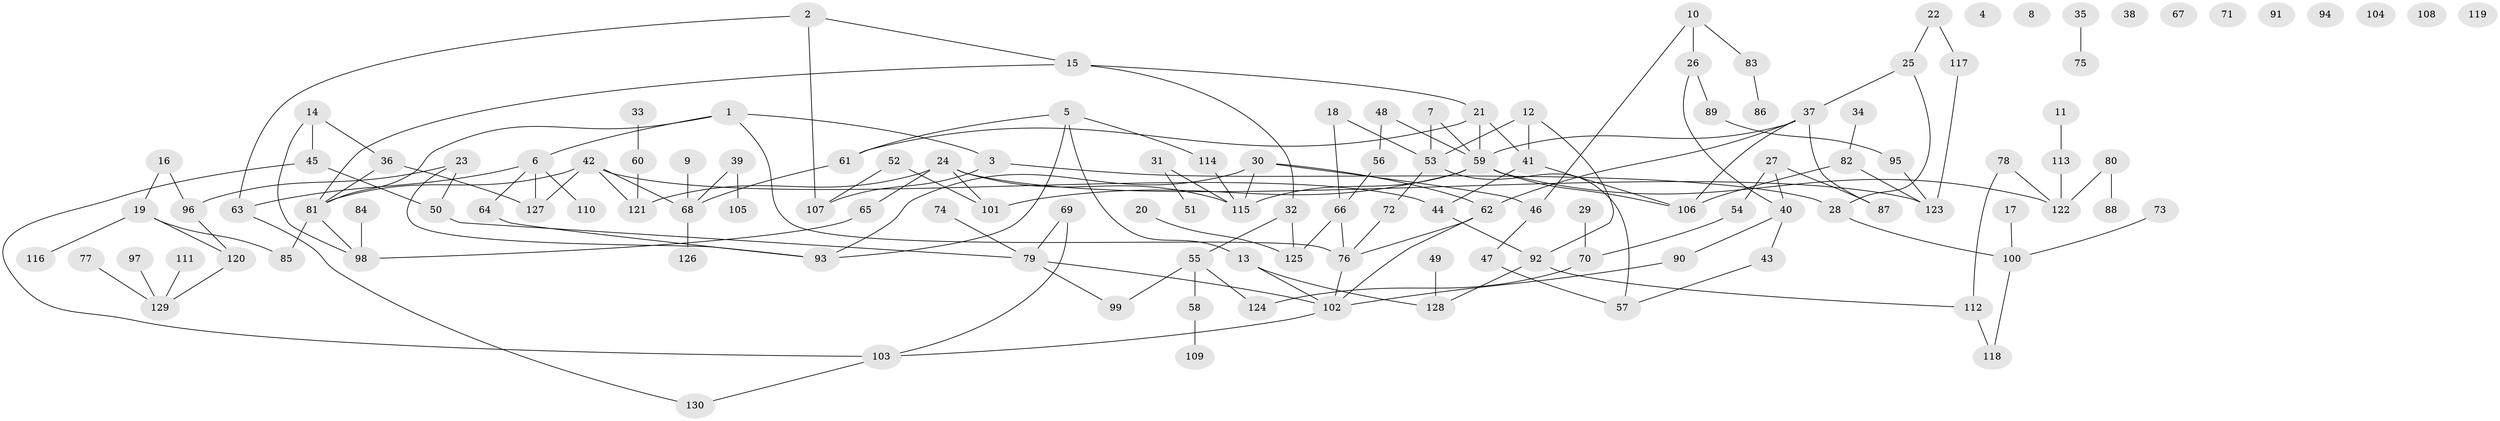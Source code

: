 // Generated by graph-tools (version 1.1) at 2025/00/03/09/25 03:00:45]
// undirected, 130 vertices, 164 edges
graph export_dot {
graph [start="1"]
  node [color=gray90,style=filled];
  1;
  2;
  3;
  4;
  5;
  6;
  7;
  8;
  9;
  10;
  11;
  12;
  13;
  14;
  15;
  16;
  17;
  18;
  19;
  20;
  21;
  22;
  23;
  24;
  25;
  26;
  27;
  28;
  29;
  30;
  31;
  32;
  33;
  34;
  35;
  36;
  37;
  38;
  39;
  40;
  41;
  42;
  43;
  44;
  45;
  46;
  47;
  48;
  49;
  50;
  51;
  52;
  53;
  54;
  55;
  56;
  57;
  58;
  59;
  60;
  61;
  62;
  63;
  64;
  65;
  66;
  67;
  68;
  69;
  70;
  71;
  72;
  73;
  74;
  75;
  76;
  77;
  78;
  79;
  80;
  81;
  82;
  83;
  84;
  85;
  86;
  87;
  88;
  89;
  90;
  91;
  92;
  93;
  94;
  95;
  96;
  97;
  98;
  99;
  100;
  101;
  102;
  103;
  104;
  105;
  106;
  107;
  108;
  109;
  110;
  111;
  112;
  113;
  114;
  115;
  116;
  117;
  118;
  119;
  120;
  121;
  122;
  123;
  124;
  125;
  126;
  127;
  128;
  129;
  130;
  1 -- 3;
  1 -- 6;
  1 -- 76;
  1 -- 81;
  2 -- 15;
  2 -- 63;
  2 -- 107;
  3 -- 28;
  3 -- 107;
  5 -- 13;
  5 -- 61;
  5 -- 93;
  5 -- 114;
  6 -- 63;
  6 -- 64;
  6 -- 110;
  6 -- 127;
  7 -- 53;
  7 -- 59;
  9 -- 68;
  10 -- 26;
  10 -- 46;
  10 -- 83;
  11 -- 113;
  12 -- 41;
  12 -- 53;
  12 -- 92;
  13 -- 102;
  13 -- 128;
  14 -- 36;
  14 -- 45;
  14 -- 98;
  15 -- 21;
  15 -- 32;
  15 -- 81;
  16 -- 19;
  16 -- 96;
  17 -- 100;
  18 -- 53;
  18 -- 66;
  19 -- 85;
  19 -- 116;
  19 -- 120;
  20 -- 125;
  21 -- 41;
  21 -- 59;
  21 -- 61;
  22 -- 25;
  22 -- 117;
  23 -- 50;
  23 -- 93;
  23 -- 96;
  24 -- 65;
  24 -- 101;
  24 -- 115;
  24 -- 121;
  24 -- 123;
  25 -- 28;
  25 -- 37;
  26 -- 40;
  26 -- 89;
  27 -- 40;
  27 -- 54;
  27 -- 87;
  28 -- 100;
  29 -- 70;
  30 -- 46;
  30 -- 62;
  30 -- 93;
  30 -- 115;
  31 -- 51;
  31 -- 115;
  32 -- 55;
  32 -- 125;
  33 -- 60;
  34 -- 82;
  35 -- 75;
  36 -- 81;
  36 -- 127;
  37 -- 59;
  37 -- 62;
  37 -- 87;
  37 -- 106;
  39 -- 68;
  39 -- 105;
  40 -- 43;
  40 -- 90;
  41 -- 44;
  41 -- 106;
  42 -- 44;
  42 -- 68;
  42 -- 81;
  42 -- 121;
  42 -- 127;
  43 -- 57;
  44 -- 92;
  45 -- 50;
  45 -- 103;
  46 -- 47;
  47 -- 57;
  48 -- 56;
  48 -- 59;
  49 -- 128;
  50 -- 79;
  52 -- 101;
  52 -- 107;
  53 -- 57;
  53 -- 72;
  54 -- 70;
  55 -- 58;
  55 -- 99;
  55 -- 124;
  56 -- 66;
  58 -- 109;
  59 -- 101;
  59 -- 106;
  59 -- 115;
  59 -- 122;
  60 -- 121;
  61 -- 68;
  62 -- 76;
  62 -- 102;
  63 -- 130;
  64 -- 93;
  65 -- 98;
  66 -- 76;
  66 -- 125;
  68 -- 126;
  69 -- 79;
  69 -- 103;
  70 -- 124;
  72 -- 76;
  73 -- 100;
  74 -- 79;
  76 -- 102;
  77 -- 129;
  78 -- 112;
  78 -- 122;
  79 -- 99;
  79 -- 102;
  80 -- 88;
  80 -- 122;
  81 -- 85;
  81 -- 98;
  82 -- 106;
  82 -- 123;
  83 -- 86;
  84 -- 98;
  89 -- 95;
  90 -- 102;
  92 -- 112;
  92 -- 128;
  95 -- 123;
  96 -- 120;
  97 -- 129;
  100 -- 118;
  102 -- 103;
  103 -- 130;
  111 -- 129;
  112 -- 118;
  113 -- 122;
  114 -- 115;
  117 -- 123;
  120 -- 129;
}
